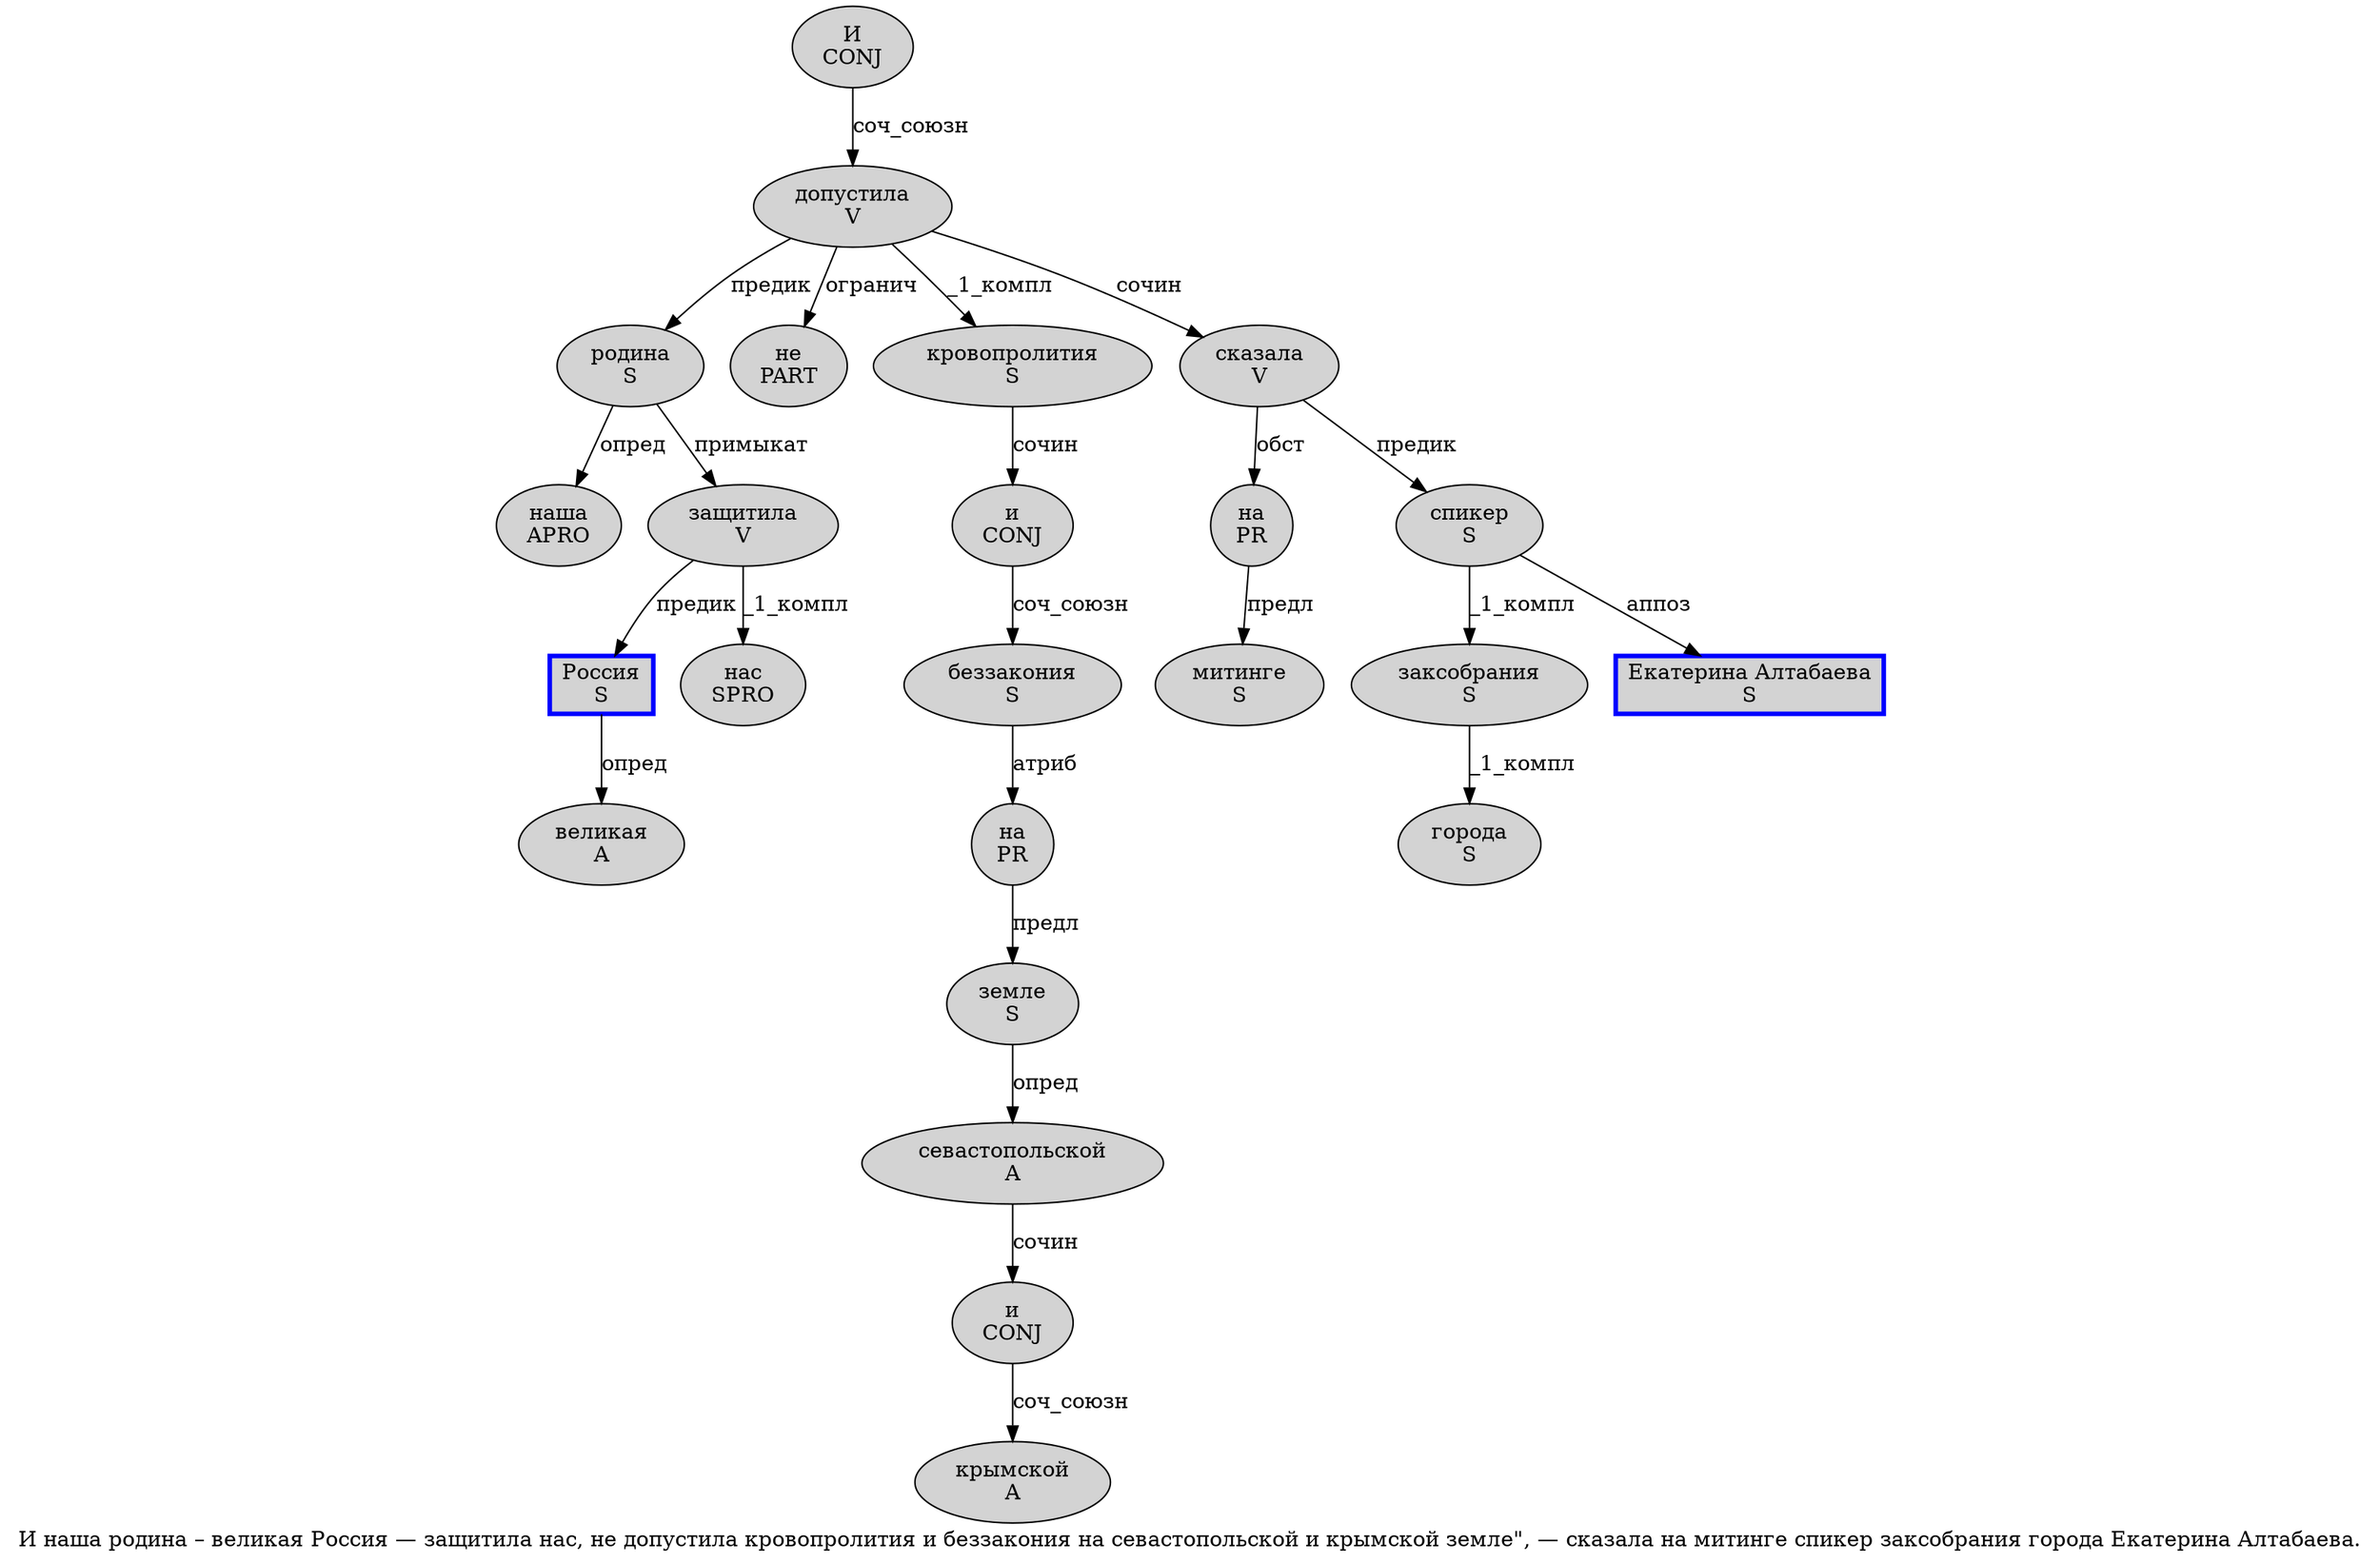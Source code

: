 digraph SENTENCE_357 {
	graph [label="И наша родина – великая Россия — защитила нас, не допустила кровопролития и беззакония на севастопольской и крымской земле\", — сказала на митинге спикер заксобрания города Екатерина Алтабаева."]
	node [style=filled]
		0 [label="И
CONJ" color="" fillcolor=lightgray penwidth=1 shape=ellipse]
		1 [label="наша
APRO" color="" fillcolor=lightgray penwidth=1 shape=ellipse]
		2 [label="родина
S" color="" fillcolor=lightgray penwidth=1 shape=ellipse]
		4 [label="великая
A" color="" fillcolor=lightgray penwidth=1 shape=ellipse]
		5 [label="Россия
S" color=blue fillcolor=lightgray penwidth=3 shape=box]
		7 [label="защитила
V" color="" fillcolor=lightgray penwidth=1 shape=ellipse]
		8 [label="нас
SPRO" color="" fillcolor=lightgray penwidth=1 shape=ellipse]
		10 [label="не
PART" color="" fillcolor=lightgray penwidth=1 shape=ellipse]
		11 [label="допустила
V" color="" fillcolor=lightgray penwidth=1 shape=ellipse]
		12 [label="кровопролития
S" color="" fillcolor=lightgray penwidth=1 shape=ellipse]
		13 [label="и
CONJ" color="" fillcolor=lightgray penwidth=1 shape=ellipse]
		14 [label="беззакония
S" color="" fillcolor=lightgray penwidth=1 shape=ellipse]
		15 [label="на
PR" color="" fillcolor=lightgray penwidth=1 shape=ellipse]
		16 [label="севастопольской
A" color="" fillcolor=lightgray penwidth=1 shape=ellipse]
		17 [label="и
CONJ" color="" fillcolor=lightgray penwidth=1 shape=ellipse]
		18 [label="крымской
A" color="" fillcolor=lightgray penwidth=1 shape=ellipse]
		19 [label="земле
S" color="" fillcolor=lightgray penwidth=1 shape=ellipse]
		23 [label="сказала
V" color="" fillcolor=lightgray penwidth=1 shape=ellipse]
		24 [label="на
PR" color="" fillcolor=lightgray penwidth=1 shape=ellipse]
		25 [label="митинге
S" color="" fillcolor=lightgray penwidth=1 shape=ellipse]
		26 [label="спикер
S" color="" fillcolor=lightgray penwidth=1 shape=ellipse]
		27 [label="заксобрания
S" color="" fillcolor=lightgray penwidth=1 shape=ellipse]
		28 [label="города
S" color="" fillcolor=lightgray penwidth=1 shape=ellipse]
		29 [label="Екатерина Алтабаева
S" color=blue fillcolor=lightgray penwidth=3 shape=box]
			26 -> 27 [label="_1_компл"]
			26 -> 29 [label="аппоз"]
			27 -> 28 [label="_1_компл"]
			23 -> 24 [label="обст"]
			23 -> 26 [label="предик"]
			0 -> 11 [label="соч_союзн"]
			2 -> 1 [label="опред"]
			2 -> 7 [label="примыкат"]
			16 -> 17 [label="сочин"]
			11 -> 2 [label="предик"]
			11 -> 10 [label="огранич"]
			11 -> 12 [label="_1_компл"]
			11 -> 23 [label="сочин"]
			12 -> 13 [label="сочин"]
			24 -> 25 [label="предл"]
			13 -> 14 [label="соч_союзн"]
			17 -> 18 [label="соч_союзн"]
			14 -> 15 [label="атриб"]
			7 -> 5 [label="предик"]
			7 -> 8 [label="_1_компл"]
			15 -> 19 [label="предл"]
			19 -> 16 [label="опред"]
			5 -> 4 [label="опред"]
}